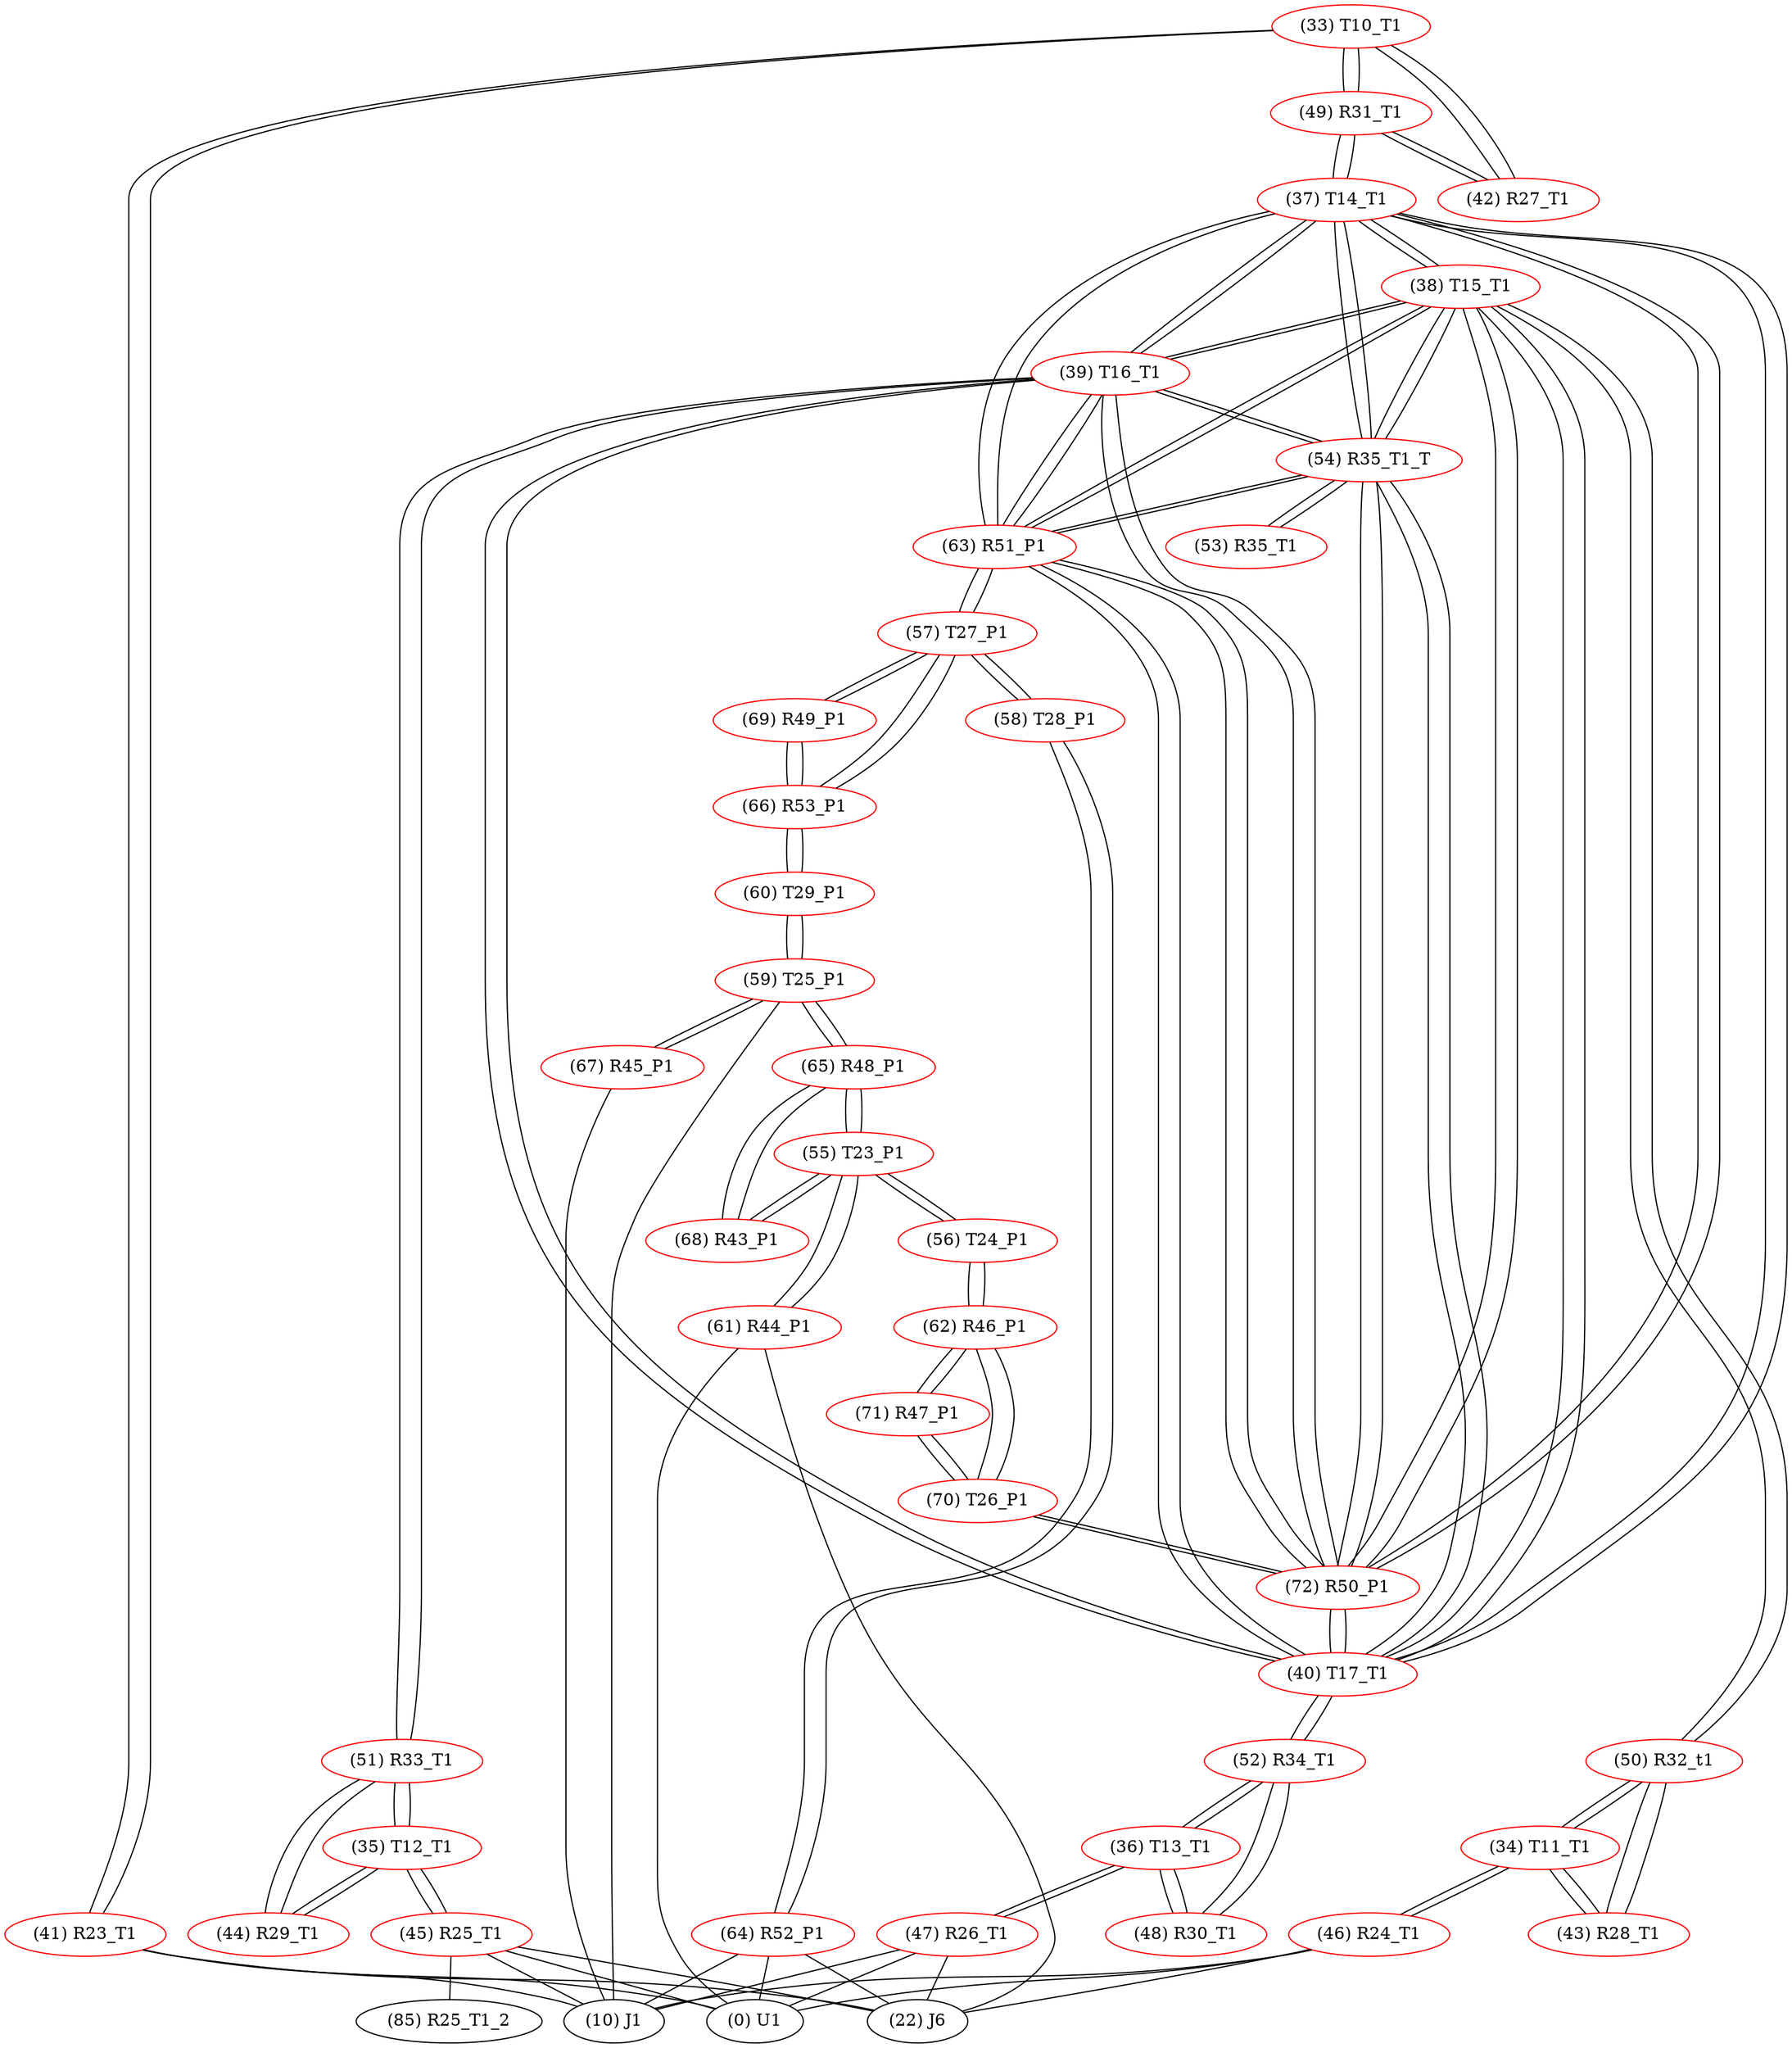 graph {
	33 [label="(33) T10_T1" color=red]
	41 [label="(41) R23_T1"]
	49 [label="(49) R31_T1"]
	42 [label="(42) R27_T1"]
	34 [label="(34) T11_T1" color=red]
	46 [label="(46) R24_T1"]
	43 [label="(43) R28_T1"]
	50 [label="(50) R32_t1"]
	35 [label="(35) T12_T1" color=red]
	51 [label="(51) R33_T1"]
	44 [label="(44) R29_T1"]
	45 [label="(45) R25_T1"]
	36 [label="(36) T13_T1" color=red]
	48 [label="(48) R30_T1"]
	52 [label="(52) R34_T1"]
	47 [label="(47) R26_T1"]
	37 [label="(37) T14_T1" color=red]
	49 [label="(49) R31_T1"]
	63 [label="(63) R51_P1"]
	72 [label="(72) R50_P1"]
	40 [label="(40) T17_T1"]
	54 [label="(54) R35_T1_T"]
	39 [label="(39) T16_T1"]
	38 [label="(38) T15_T1"]
	38 [label="(38) T15_T1" color=red]
	50 [label="(50) R32_t1"]
	63 [label="(63) R51_P1"]
	72 [label="(72) R50_P1"]
	40 [label="(40) T17_T1"]
	54 [label="(54) R35_T1_T"]
	39 [label="(39) T16_T1"]
	37 [label="(37) T14_T1"]
	39 [label="(39) T16_T1" color=red]
	51 [label="(51) R33_T1"]
	63 [label="(63) R51_P1"]
	72 [label="(72) R50_P1"]
	40 [label="(40) T17_T1"]
	54 [label="(54) R35_T1_T"]
	38 [label="(38) T15_T1"]
	37 [label="(37) T14_T1"]
	40 [label="(40) T17_T1" color=red]
	52 [label="(52) R34_T1"]
	63 [label="(63) R51_P1"]
	72 [label="(72) R50_P1"]
	54 [label="(54) R35_T1_T"]
	39 [label="(39) T16_T1"]
	38 [label="(38) T15_T1"]
	37 [label="(37) T14_T1"]
	41 [label="(41) R23_T1" color=red]
	10 [label="(10) J1"]
	22 [label="(22) J6"]
	0 [label="(0) U1"]
	33 [label="(33) T10_T1"]
	42 [label="(42) R27_T1" color=red]
	33 [label="(33) T10_T1"]
	49 [label="(49) R31_T1"]
	43 [label="(43) R28_T1" color=red]
	34 [label="(34) T11_T1"]
	50 [label="(50) R32_t1"]
	44 [label="(44) R29_T1" color=red]
	51 [label="(51) R33_T1"]
	35 [label="(35) T12_T1"]
	45 [label="(45) R25_T1" color=red]
	22 [label="(22) J6"]
	0 [label="(0) U1"]
	10 [label="(10) J1"]
	85 [label="(85) R25_T1_2"]
	35 [label="(35) T12_T1"]
	46 [label="(46) R24_T1" color=red]
	22 [label="(22) J6"]
	10 [label="(10) J1"]
	0 [label="(0) U1"]
	34 [label="(34) T11_T1"]
	47 [label="(47) R26_T1" color=red]
	22 [label="(22) J6"]
	10 [label="(10) J1"]
	0 [label="(0) U1"]
	36 [label="(36) T13_T1"]
	48 [label="(48) R30_T1" color=red]
	52 [label="(52) R34_T1"]
	36 [label="(36) T13_T1"]
	49 [label="(49) R31_T1" color=red]
	33 [label="(33) T10_T1"]
	42 [label="(42) R27_T1"]
	37 [label="(37) T14_T1"]
	50 [label="(50) R32_t1" color=red]
	38 [label="(38) T15_T1"]
	34 [label="(34) T11_T1"]
	43 [label="(43) R28_T1"]
	51 [label="(51) R33_T1" color=red]
	39 [label="(39) T16_T1"]
	44 [label="(44) R29_T1"]
	35 [label="(35) T12_T1"]
	52 [label="(52) R34_T1" color=red]
	40 [label="(40) T17_T1"]
	48 [label="(48) R30_T1"]
	36 [label="(36) T13_T1"]
	53 [label="(53) R35_T1" color=red]
	54 [label="(54) R35_T1_T"]
	54 [label="(54) R35_T1_T" color=red]
	53 [label="(53) R35_T1"]
	63 [label="(63) R51_P1"]
	72 [label="(72) R50_P1"]
	40 [label="(40) T17_T1"]
	39 [label="(39) T16_T1"]
	38 [label="(38) T15_T1"]
	37 [label="(37) T14_T1"]
	55 [label="(55) T23_P1" color=red]
	65 [label="(65) R48_P1"]
	68 [label="(68) R43_P1"]
	56 [label="(56) T24_P1"]
	61 [label="(61) R44_P1"]
	56 [label="(56) T24_P1" color=red]
	62 [label="(62) R46_P1"]
	55 [label="(55) T23_P1"]
	57 [label="(57) T27_P1" color=red]
	63 [label="(63) R51_P1"]
	58 [label="(58) T28_P1"]
	66 [label="(66) R53_P1"]
	69 [label="(69) R49_P1"]
	58 [label="(58) T28_P1" color=red]
	64 [label="(64) R52_P1"]
	57 [label="(57) T27_P1"]
	59 [label="(59) T25_P1" color=red]
	60 [label="(60) T29_P1"]
	65 [label="(65) R48_P1"]
	67 [label="(67) R45_P1"]
	10 [label="(10) J1"]
	60 [label="(60) T29_P1" color=red]
	59 [label="(59) T25_P1"]
	66 [label="(66) R53_P1"]
	61 [label="(61) R44_P1" color=red]
	22 [label="(22) J6"]
	0 [label="(0) U1"]
	55 [label="(55) T23_P1"]
	62 [label="(62) R46_P1" color=red]
	70 [label="(70) T26_P1"]
	71 [label="(71) R47_P1"]
	56 [label="(56) T24_P1"]
	63 [label="(63) R51_P1" color=red]
	57 [label="(57) T27_P1"]
	72 [label="(72) R50_P1"]
	40 [label="(40) T17_T1"]
	54 [label="(54) R35_T1_T"]
	39 [label="(39) T16_T1"]
	38 [label="(38) T15_T1"]
	37 [label="(37) T14_T1"]
	64 [label="(64) R52_P1" color=red]
	22 [label="(22) J6"]
	0 [label="(0) U1"]
	10 [label="(10) J1"]
	58 [label="(58) T28_P1"]
	65 [label="(65) R48_P1" color=red]
	59 [label="(59) T25_P1"]
	55 [label="(55) T23_P1"]
	68 [label="(68) R43_P1"]
	66 [label="(66) R53_P1" color=red]
	60 [label="(60) T29_P1"]
	57 [label="(57) T27_P1"]
	69 [label="(69) R49_P1"]
	67 [label="(67) R45_P1" color=red]
	59 [label="(59) T25_P1"]
	10 [label="(10) J1"]
	68 [label="(68) R43_P1" color=red]
	65 [label="(65) R48_P1"]
	55 [label="(55) T23_P1"]
	69 [label="(69) R49_P1" color=red]
	57 [label="(57) T27_P1"]
	66 [label="(66) R53_P1"]
	70 [label="(70) T26_P1" color=red]
	72 [label="(72) R50_P1"]
	62 [label="(62) R46_P1"]
	71 [label="(71) R47_P1"]
	71 [label="(71) R47_P1" color=red]
	70 [label="(70) T26_P1"]
	62 [label="(62) R46_P1"]
	72 [label="(72) R50_P1" color=red]
	70 [label="(70) T26_P1"]
	63 [label="(63) R51_P1"]
	40 [label="(40) T17_T1"]
	54 [label="(54) R35_T1_T"]
	39 [label="(39) T16_T1"]
	38 [label="(38) T15_T1"]
	37 [label="(37) T14_T1"]
	33 -- 41
	33 -- 49
	33 -- 42
	34 -- 46
	34 -- 43
	34 -- 50
	35 -- 51
	35 -- 44
	35 -- 45
	36 -- 48
	36 -- 52
	36 -- 47
	37 -- 49
	37 -- 63
	37 -- 72
	37 -- 40
	37 -- 54
	37 -- 39
	37 -- 38
	38 -- 50
	38 -- 63
	38 -- 72
	38 -- 40
	38 -- 54
	38 -- 39
	38 -- 37
	39 -- 51
	39 -- 63
	39 -- 72
	39 -- 40
	39 -- 54
	39 -- 38
	39 -- 37
	40 -- 52
	40 -- 63
	40 -- 72
	40 -- 54
	40 -- 39
	40 -- 38
	40 -- 37
	41 -- 10
	41 -- 22
	41 -- 0
	41 -- 33
	42 -- 33
	42 -- 49
	43 -- 34
	43 -- 50
	44 -- 51
	44 -- 35
	45 -- 22
	45 -- 0
	45 -- 10
	45 -- 85
	45 -- 35
	46 -- 22
	46 -- 10
	46 -- 0
	46 -- 34
	47 -- 22
	47 -- 10
	47 -- 0
	47 -- 36
	48 -- 52
	48 -- 36
	49 -- 33
	49 -- 42
	49 -- 37
	50 -- 38
	50 -- 34
	50 -- 43
	51 -- 39
	51 -- 44
	51 -- 35
	52 -- 40
	52 -- 48
	52 -- 36
	53 -- 54
	54 -- 53
	54 -- 63
	54 -- 72
	54 -- 40
	54 -- 39
	54 -- 38
	54 -- 37
	55 -- 65
	55 -- 68
	55 -- 56
	55 -- 61
	56 -- 62
	56 -- 55
	57 -- 63
	57 -- 58
	57 -- 66
	57 -- 69
	58 -- 64
	58 -- 57
	59 -- 60
	59 -- 65
	59 -- 67
	59 -- 10
	60 -- 59
	60 -- 66
	61 -- 22
	61 -- 0
	61 -- 55
	62 -- 70
	62 -- 71
	62 -- 56
	63 -- 57
	63 -- 72
	63 -- 40
	63 -- 54
	63 -- 39
	63 -- 38
	63 -- 37
	64 -- 22
	64 -- 0
	64 -- 10
	64 -- 58
	65 -- 59
	65 -- 55
	65 -- 68
	66 -- 60
	66 -- 57
	66 -- 69
	67 -- 59
	67 -- 10
	68 -- 65
	68 -- 55
	69 -- 57
	69 -- 66
	70 -- 72
	70 -- 62
	70 -- 71
	71 -- 70
	71 -- 62
	72 -- 70
	72 -- 63
	72 -- 40
	72 -- 54
	72 -- 39
	72 -- 38
	72 -- 37
}